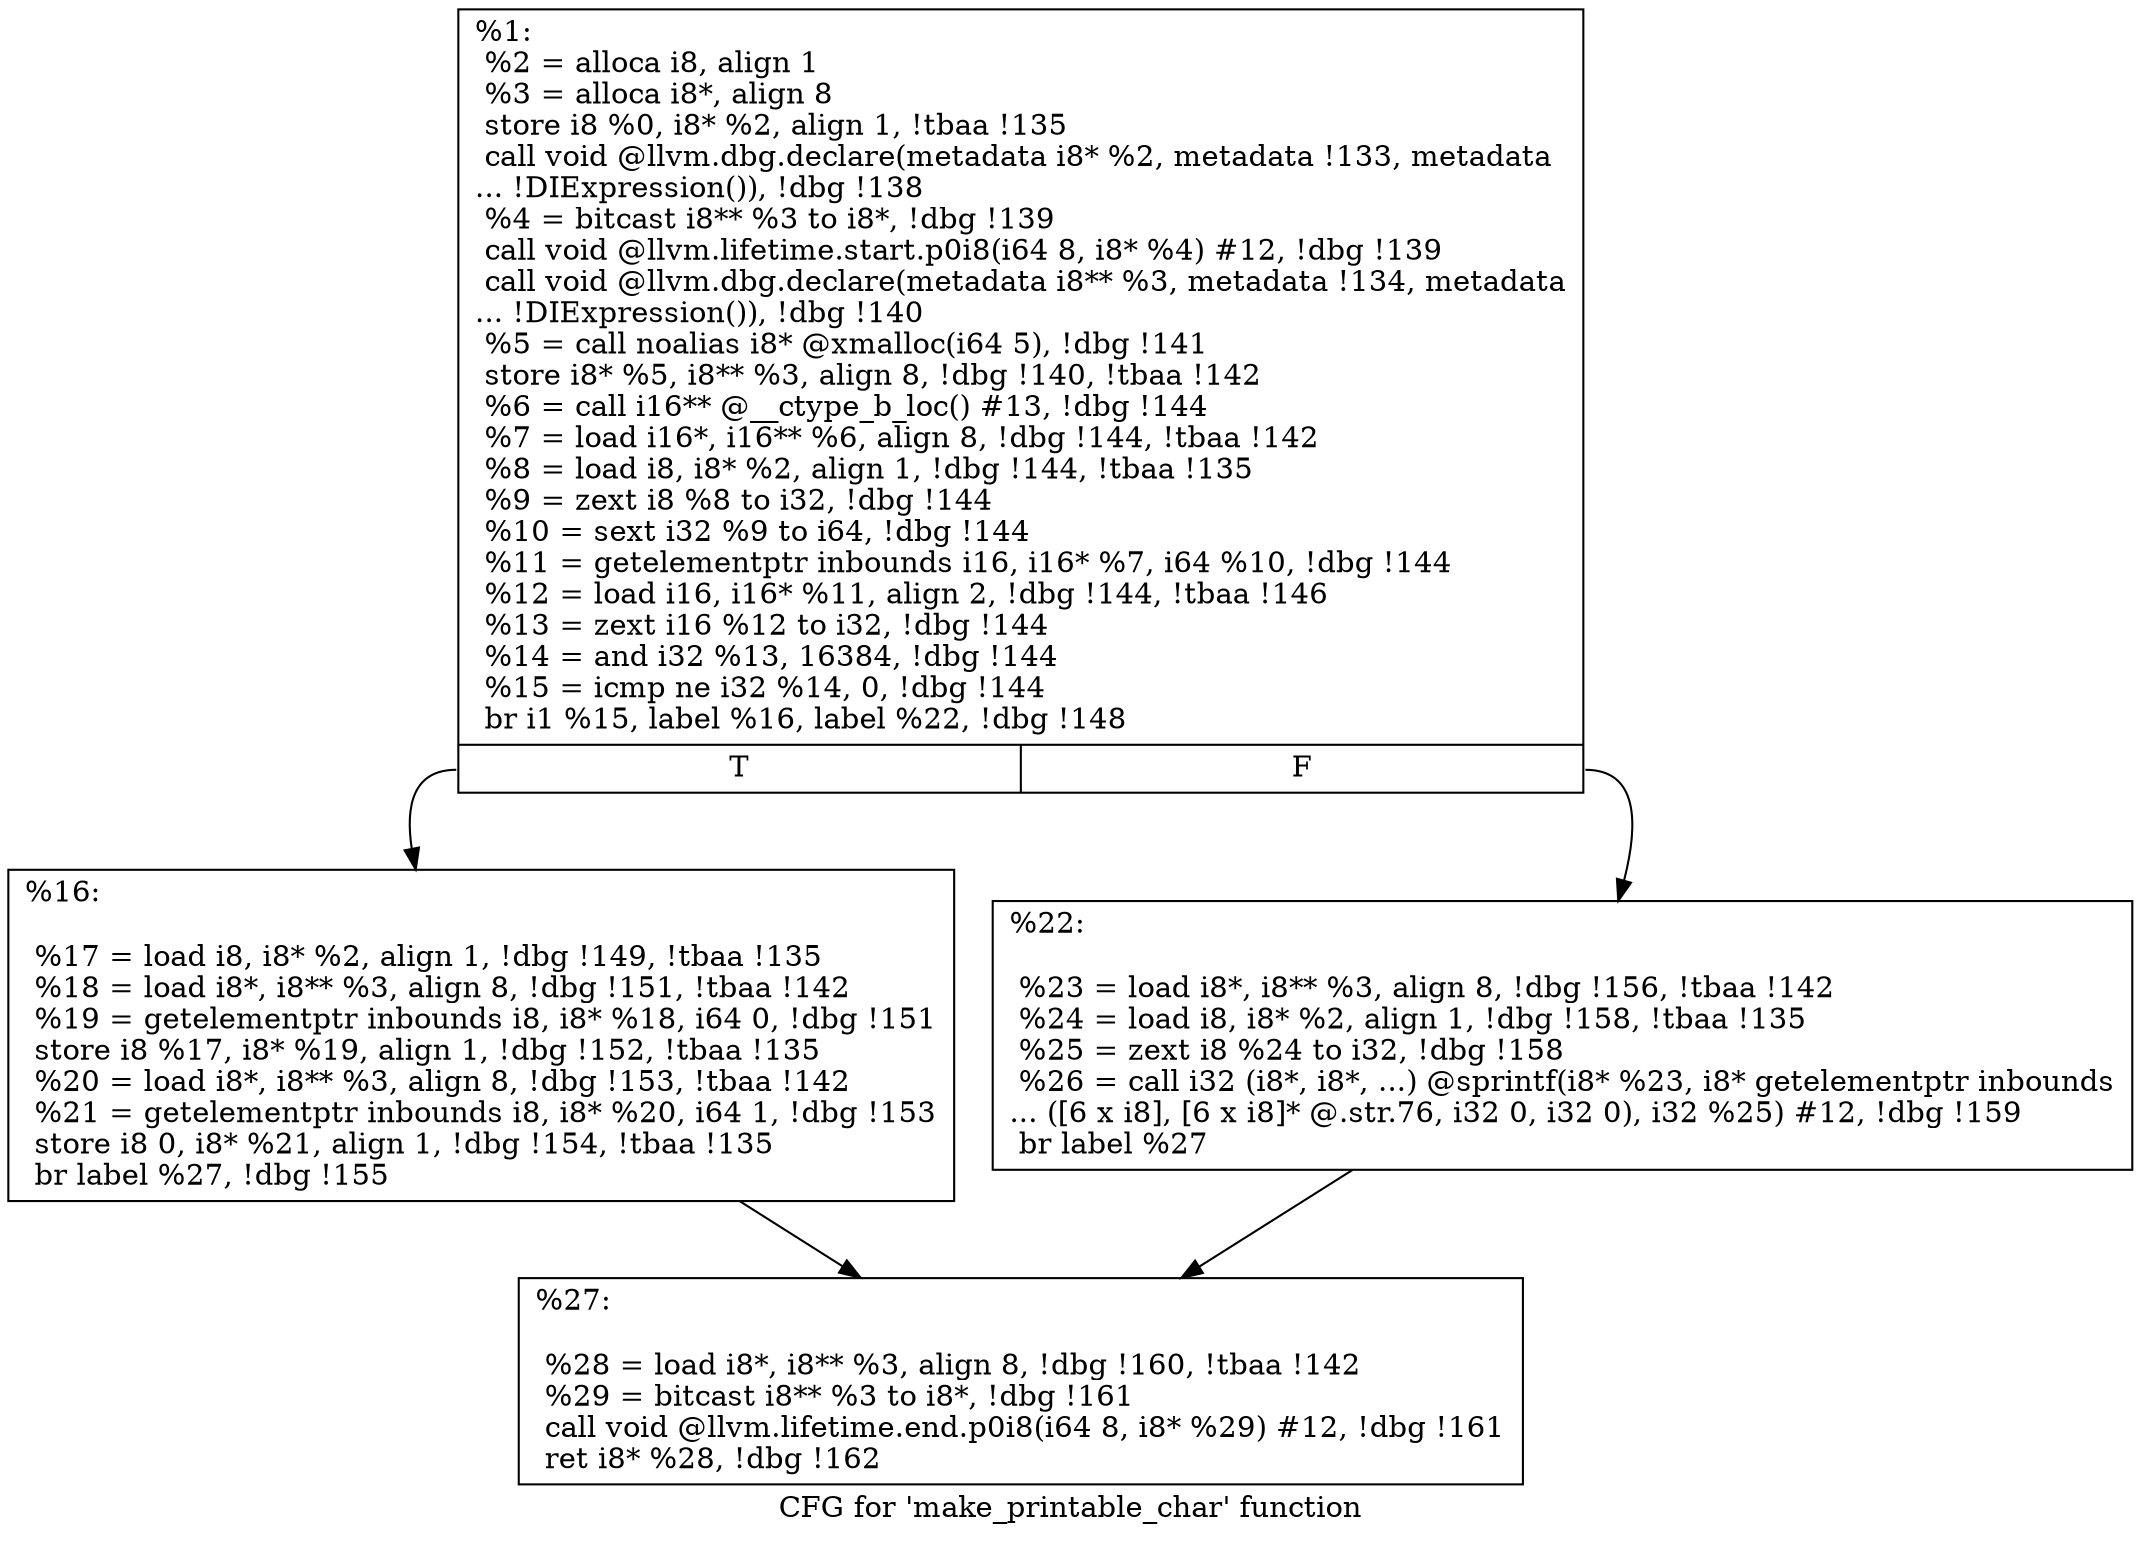 digraph "CFG for 'make_printable_char' function" {
	label="CFG for 'make_printable_char' function";

	Node0x140cc30 [shape=record,label="{%1:\l  %2 = alloca i8, align 1\l  %3 = alloca i8*, align 8\l  store i8 %0, i8* %2, align 1, !tbaa !135\l  call void @llvm.dbg.declare(metadata i8* %2, metadata !133, metadata\l... !DIExpression()), !dbg !138\l  %4 = bitcast i8** %3 to i8*, !dbg !139\l  call void @llvm.lifetime.start.p0i8(i64 8, i8* %4) #12, !dbg !139\l  call void @llvm.dbg.declare(metadata i8** %3, metadata !134, metadata\l... !DIExpression()), !dbg !140\l  %5 = call noalias i8* @xmalloc(i64 5), !dbg !141\l  store i8* %5, i8** %3, align 8, !dbg !140, !tbaa !142\l  %6 = call i16** @__ctype_b_loc() #13, !dbg !144\l  %7 = load i16*, i16** %6, align 8, !dbg !144, !tbaa !142\l  %8 = load i8, i8* %2, align 1, !dbg !144, !tbaa !135\l  %9 = zext i8 %8 to i32, !dbg !144\l  %10 = sext i32 %9 to i64, !dbg !144\l  %11 = getelementptr inbounds i16, i16* %7, i64 %10, !dbg !144\l  %12 = load i16, i16* %11, align 2, !dbg !144, !tbaa !146\l  %13 = zext i16 %12 to i32, !dbg !144\l  %14 = and i32 %13, 16384, !dbg !144\l  %15 = icmp ne i32 %14, 0, !dbg !144\l  br i1 %15, label %16, label %22, !dbg !148\l|{<s0>T|<s1>F}}"];
	Node0x140cc30:s0 -> Node0x140db80;
	Node0x140cc30:s1 -> Node0x140dbd0;
	Node0x140db80 [shape=record,label="{%16:\l\l  %17 = load i8, i8* %2, align 1, !dbg !149, !tbaa !135\l  %18 = load i8*, i8** %3, align 8, !dbg !151, !tbaa !142\l  %19 = getelementptr inbounds i8, i8* %18, i64 0, !dbg !151\l  store i8 %17, i8* %19, align 1, !dbg !152, !tbaa !135\l  %20 = load i8*, i8** %3, align 8, !dbg !153, !tbaa !142\l  %21 = getelementptr inbounds i8, i8* %20, i64 1, !dbg !153\l  store i8 0, i8* %21, align 1, !dbg !154, !tbaa !135\l  br label %27, !dbg !155\l}"];
	Node0x140db80 -> Node0x140dc20;
	Node0x140dbd0 [shape=record,label="{%22:\l\l  %23 = load i8*, i8** %3, align 8, !dbg !156, !tbaa !142\l  %24 = load i8, i8* %2, align 1, !dbg !158, !tbaa !135\l  %25 = zext i8 %24 to i32, !dbg !158\l  %26 = call i32 (i8*, i8*, ...) @sprintf(i8* %23, i8* getelementptr inbounds\l... ([6 x i8], [6 x i8]* @.str.76, i32 0, i32 0), i32 %25) #12, !dbg !159\l  br label %27\l}"];
	Node0x140dbd0 -> Node0x140dc20;
	Node0x140dc20 [shape=record,label="{%27:\l\l  %28 = load i8*, i8** %3, align 8, !dbg !160, !tbaa !142\l  %29 = bitcast i8** %3 to i8*, !dbg !161\l  call void @llvm.lifetime.end.p0i8(i64 8, i8* %29) #12, !dbg !161\l  ret i8* %28, !dbg !162\l}"];
}
